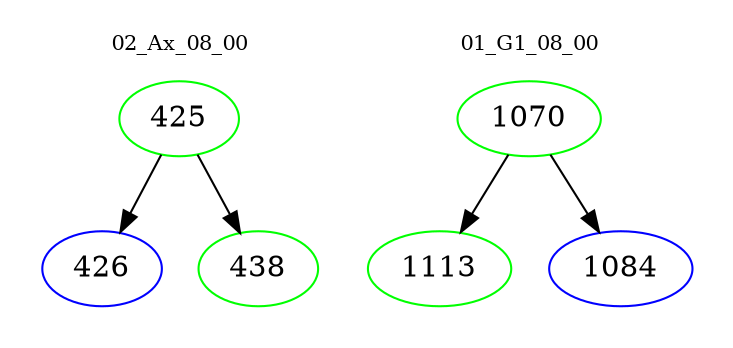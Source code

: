 digraph{
subgraph cluster_0 {
color = white
label = "02_Ax_08_00";
fontsize=10;
T0_425 [label="425", color="green"]
T0_425 -> T0_426 [color="black"]
T0_426 [label="426", color="blue"]
T0_425 -> T0_438 [color="black"]
T0_438 [label="438", color="green"]
}
subgraph cluster_1 {
color = white
label = "01_G1_08_00";
fontsize=10;
T1_1070 [label="1070", color="green"]
T1_1070 -> T1_1113 [color="black"]
T1_1113 [label="1113", color="green"]
T1_1070 -> T1_1084 [color="black"]
T1_1084 [label="1084", color="blue"]
}
}
